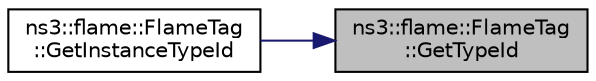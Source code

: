 digraph "ns3::flame::FlameTag::GetTypeId"
{
 // LATEX_PDF_SIZE
  edge [fontname="Helvetica",fontsize="10",labelfontname="Helvetica",labelfontsize="10"];
  node [fontname="Helvetica",fontsize="10",shape=record];
  rankdir="RL";
  Node1 [label="ns3::flame::FlameTag\l::GetTypeId",height=0.2,width=0.4,color="black", fillcolor="grey75", style="filled", fontcolor="black",tooltip="Get the type ID."];
  Node1 -> Node2 [dir="back",color="midnightblue",fontsize="10",style="solid",fontname="Helvetica"];
  Node2 [label="ns3::flame::FlameTag\l::GetInstanceTypeId",height=0.2,width=0.4,color="black", fillcolor="white", style="filled",URL="$classns3_1_1flame_1_1_flame_tag.html#aab71f1f8e8e4c4a804e922248d2ca93c",tooltip="Get the most derived TypeId for this Object."];
}
